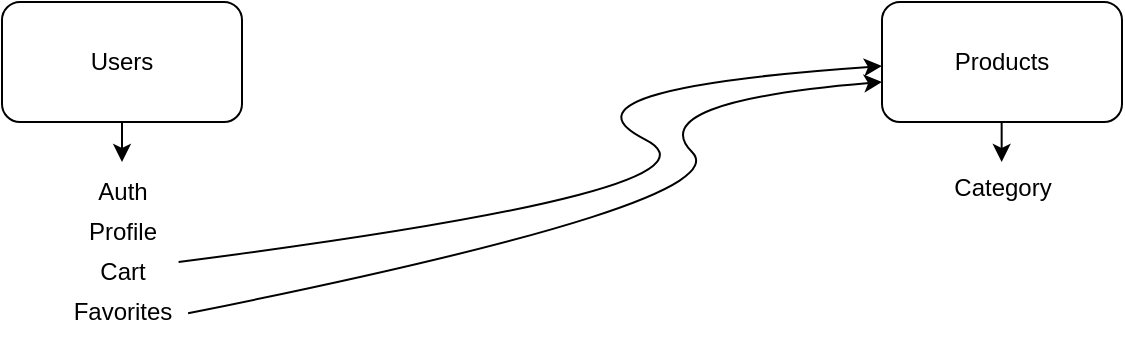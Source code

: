 <mxfile version="24.7.17">
  <diagram name="Page-1" id="89nF62rMrtf8klZelOgF">
    <mxGraphModel dx="989" dy="514" grid="1" gridSize="10" guides="1" tooltips="1" connect="1" arrows="1" fold="1" page="1" pageScale="1" pageWidth="640" pageHeight="480" math="0" shadow="0">
      <root>
        <mxCell id="0" />
        <mxCell id="1" parent="0" />
        <mxCell id="1JEx0WgLKJ8yZo_FA1eL-5" value="Users" style="rounded=1;whiteSpace=wrap;html=1;" vertex="1" parent="1">
          <mxGeometry x="40" y="40" width="120" height="60" as="geometry" />
        </mxCell>
        <mxCell id="1JEx0WgLKJ8yZo_FA1eL-6" value="Products" style="rounded=1;whiteSpace=wrap;html=1;" vertex="1" parent="1">
          <mxGeometry x="480" y="40" width="120" height="60" as="geometry" />
        </mxCell>
        <mxCell id="1JEx0WgLKJ8yZo_FA1eL-13" value="" style="endArrow=classic;html=1;rounded=0;" edge="1" parent="1">
          <mxGeometry width="50" height="50" relative="1" as="geometry">
            <mxPoint x="100" y="100" as="sourcePoint" />
            <mxPoint x="100" y="120" as="targetPoint" />
          </mxGeometry>
        </mxCell>
        <mxCell id="1JEx0WgLKJ8yZo_FA1eL-18" value="&lt;span style=&quot;text-wrap: wrap;&quot;&gt;Auth&lt;br&gt;&lt;/span&gt;" style="text;html=1;align=center;verticalAlign=middle;resizable=0;points=[];autosize=1;strokeColor=none;fillColor=none;" vertex="1" parent="1">
          <mxGeometry x="75" y="120" width="50" height="30" as="geometry" />
        </mxCell>
        <mxCell id="1JEx0WgLKJ8yZo_FA1eL-20" value="&lt;div&gt;&lt;span style=&quot;text-wrap: wrap; background-color: initial;&quot;&gt;Profile&lt;/span&gt;&lt;br&gt;&lt;/div&gt;" style="text;html=1;align=center;verticalAlign=middle;resizable=0;points=[];autosize=1;strokeColor=none;fillColor=none;" vertex="1" parent="1">
          <mxGeometry x="70" y="140" width="60" height="30" as="geometry" />
        </mxCell>
        <mxCell id="1JEx0WgLKJ8yZo_FA1eL-21" value="&lt;div&gt;&lt;span style=&quot;text-wrap: wrap; background-color: initial;&quot;&gt;Cart&lt;/span&gt;&lt;br&gt;&lt;/div&gt;" style="text;html=1;align=center;verticalAlign=middle;resizable=0;points=[];autosize=1;strokeColor=none;fillColor=none;" vertex="1" parent="1">
          <mxGeometry x="75" y="160" width="50" height="30" as="geometry" />
        </mxCell>
        <mxCell id="1JEx0WgLKJ8yZo_FA1eL-22" value="&lt;div&gt;&lt;span style=&quot;text-wrap: wrap; background-color: initial;&quot;&gt;Favorites&lt;/span&gt;&lt;br&gt;&lt;/div&gt;" style="text;html=1;align=center;verticalAlign=middle;resizable=0;points=[];autosize=1;strokeColor=none;fillColor=none;" vertex="1" parent="1">
          <mxGeometry x="65" y="180" width="70" height="30" as="geometry" />
        </mxCell>
        <mxCell id="1JEx0WgLKJ8yZo_FA1eL-23" value="" style="curved=1;endArrow=classic;html=1;rounded=0;exitX=1.037;exitY=0.545;exitDx=0;exitDy=0;exitPerimeter=0;entryX=-0.012;entryY=0.64;entryDx=0;entryDy=0;entryPerimeter=0;" edge="1" parent="1">
          <mxGeometry width="50" height="50" relative="1" as="geometry">
            <mxPoint x="128.29" y="170" as="sourcePoint" />
            <mxPoint x="480.0" y="72.05" as="targetPoint" />
            <Array as="points">
              <mxPoint x="411.44" y="133.65" />
              <mxPoint x="311.44" y="83.65" />
            </Array>
          </mxGeometry>
        </mxCell>
        <mxCell id="1JEx0WgLKJ8yZo_FA1eL-24" value="" style="curved=1;endArrow=classic;html=1;rounded=0;exitX=0.972;exitY=0.522;exitDx=0;exitDy=0;exitPerimeter=0;" edge="1" parent="1">
          <mxGeometry width="50" height="50" relative="1" as="geometry">
            <mxPoint x="133.04" y="195.66" as="sourcePoint" />
            <mxPoint x="480" y="80" as="targetPoint" />
            <Array as="points">
              <mxPoint x="410" y="140" />
              <mxPoint x="360" y="90" />
            </Array>
          </mxGeometry>
        </mxCell>
        <mxCell id="1JEx0WgLKJ8yZo_FA1eL-25" value="Category" style="text;html=1;align=center;verticalAlign=middle;resizable=0;points=[];autosize=1;strokeColor=none;fillColor=none;" vertex="1" parent="1">
          <mxGeometry x="505" y="118" width="70" height="30" as="geometry" />
        </mxCell>
        <mxCell id="1JEx0WgLKJ8yZo_FA1eL-28" value="" style="endArrow=classic;html=1;rounded=0;" edge="1" parent="1">
          <mxGeometry width="50" height="50" relative="1" as="geometry">
            <mxPoint x="539.83" y="100" as="sourcePoint" />
            <mxPoint x="539.83" y="120" as="targetPoint" />
          </mxGeometry>
        </mxCell>
      </root>
    </mxGraphModel>
  </diagram>
</mxfile>
